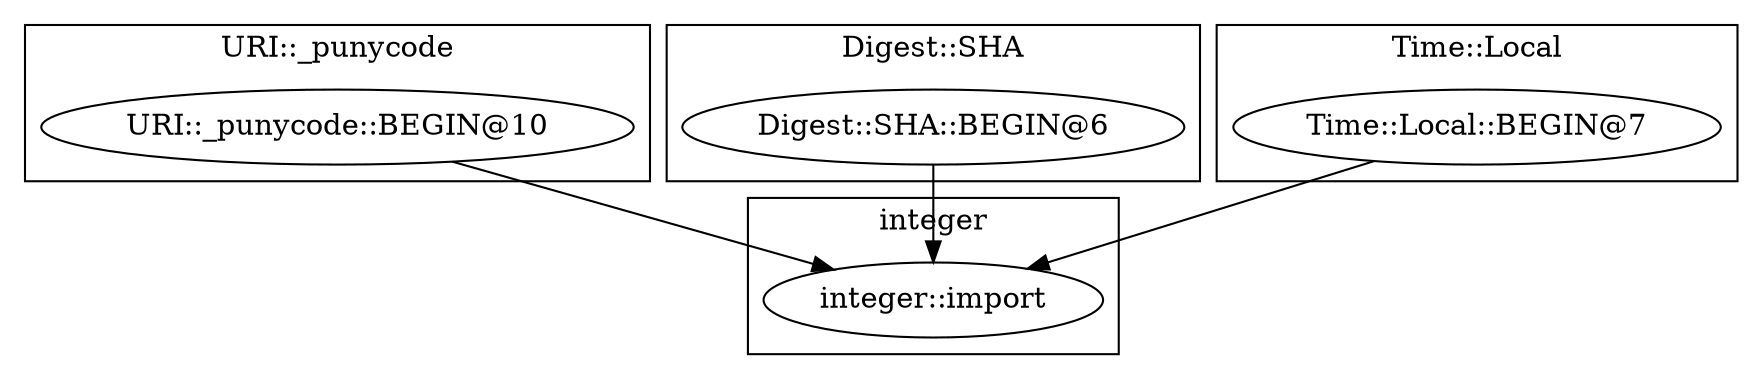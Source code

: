 digraph {
graph [overlap=false]
subgraph cluster_URI__punycode {
	label="URI::_punycode";
	"URI::_punycode::BEGIN@10";
}
subgraph cluster_integer {
	label="integer";
	"integer::import";
}
subgraph cluster_Digest_SHA {
	label="Digest::SHA";
	"Digest::SHA::BEGIN@6";
}
subgraph cluster_Time_Local {
	label="Time::Local";
	"Time::Local::BEGIN@7";
}
"Digest::SHA::BEGIN@6" -> "integer::import";
"URI::_punycode::BEGIN@10" -> "integer::import";
"Time::Local::BEGIN@7" -> "integer::import";
}
